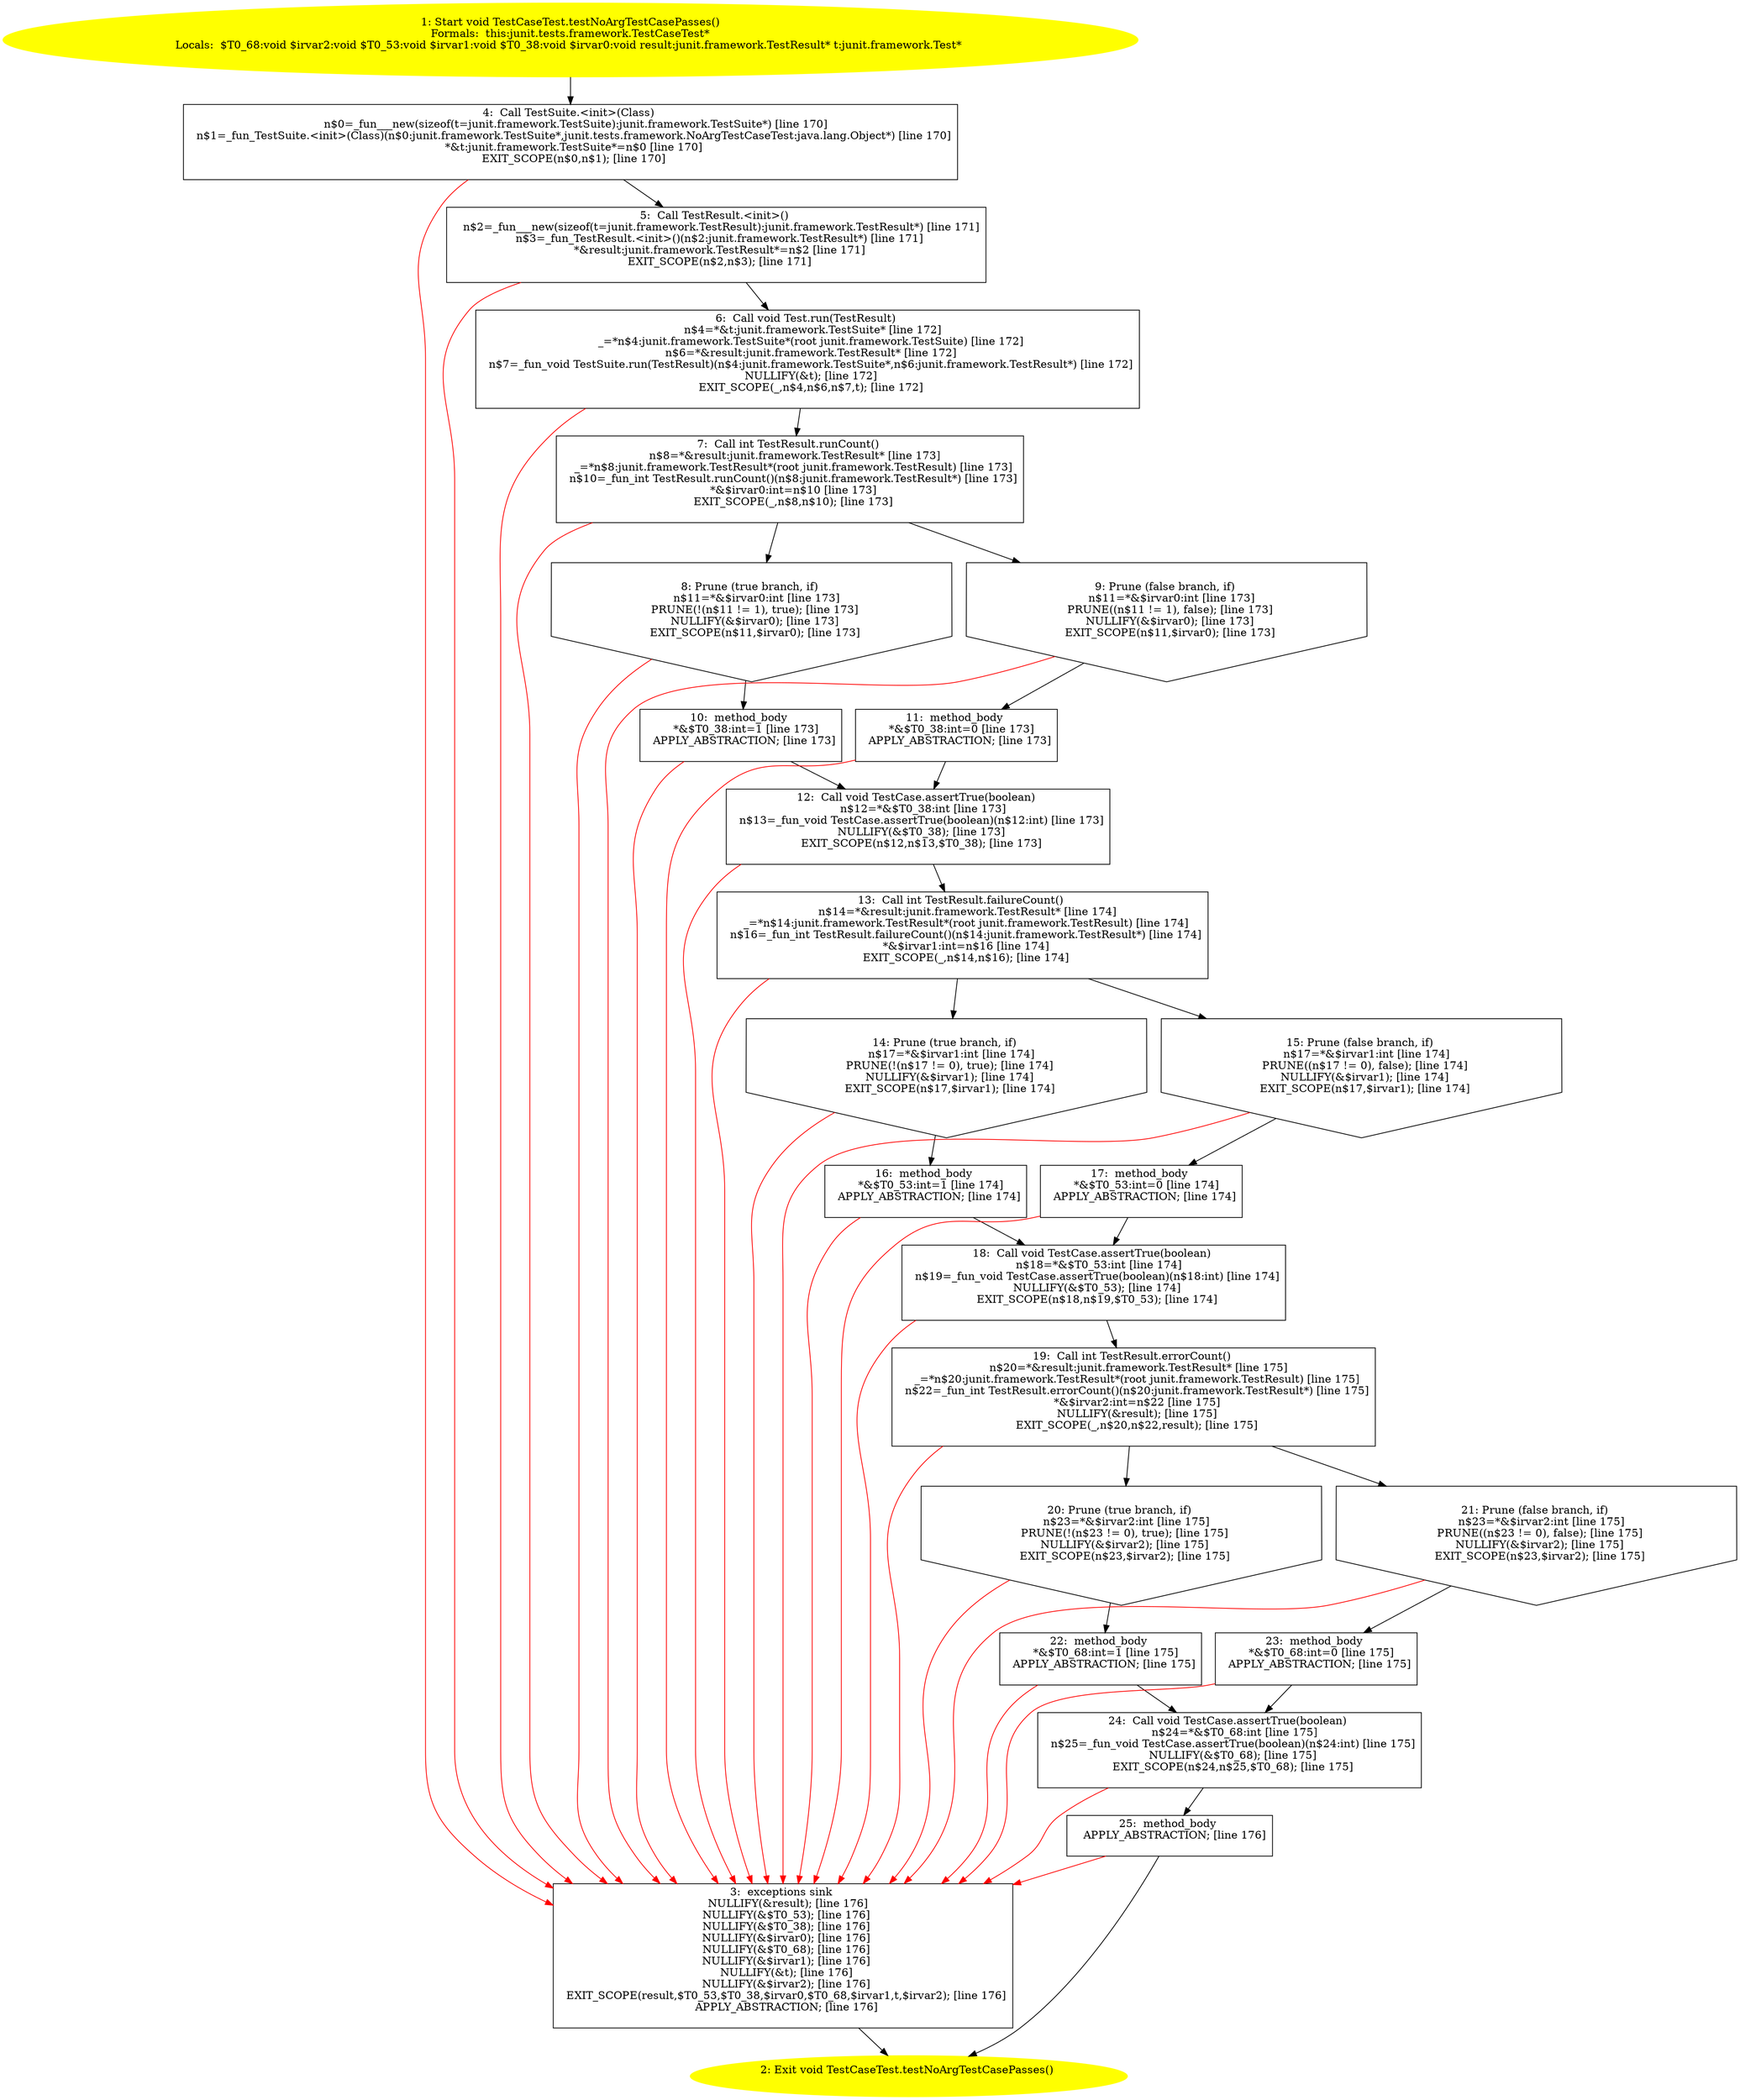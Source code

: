 /* @generated */
digraph cfg {
"junit.tests.framework.TestCaseTest.testNoArgTestCasePasses():void.09bb68b9846db24a417f3a21e494a2c6_1" [label="1: Start void TestCaseTest.testNoArgTestCasePasses()\nFormals:  this:junit.tests.framework.TestCaseTest*\nLocals:  $T0_68:void $irvar2:void $T0_53:void $irvar1:void $T0_38:void $irvar0:void result:junit.framework.TestResult* t:junit.framework.Test* \n  " color=yellow style=filled]
	

	 "junit.tests.framework.TestCaseTest.testNoArgTestCasePasses():void.09bb68b9846db24a417f3a21e494a2c6_1" -> "junit.tests.framework.TestCaseTest.testNoArgTestCasePasses():void.09bb68b9846db24a417f3a21e494a2c6_4" ;
"junit.tests.framework.TestCaseTest.testNoArgTestCasePasses():void.09bb68b9846db24a417f3a21e494a2c6_2" [label="2: Exit void TestCaseTest.testNoArgTestCasePasses() \n  " color=yellow style=filled]
	

"junit.tests.framework.TestCaseTest.testNoArgTestCasePasses():void.09bb68b9846db24a417f3a21e494a2c6_3" [label="3:  exceptions sink \n   NULLIFY(&result); [line 176]\n  NULLIFY(&$T0_53); [line 176]\n  NULLIFY(&$T0_38); [line 176]\n  NULLIFY(&$irvar0); [line 176]\n  NULLIFY(&$T0_68); [line 176]\n  NULLIFY(&$irvar1); [line 176]\n  NULLIFY(&t); [line 176]\n  NULLIFY(&$irvar2); [line 176]\n  EXIT_SCOPE(result,$T0_53,$T0_38,$irvar0,$T0_68,$irvar1,t,$irvar2); [line 176]\n  APPLY_ABSTRACTION; [line 176]\n " shape="box"]
	

	 "junit.tests.framework.TestCaseTest.testNoArgTestCasePasses():void.09bb68b9846db24a417f3a21e494a2c6_3" -> "junit.tests.framework.TestCaseTest.testNoArgTestCasePasses():void.09bb68b9846db24a417f3a21e494a2c6_2" ;
"junit.tests.framework.TestCaseTest.testNoArgTestCasePasses():void.09bb68b9846db24a417f3a21e494a2c6_4" [label="4:  Call TestSuite.<init>(Class) \n   n$0=_fun___new(sizeof(t=junit.framework.TestSuite):junit.framework.TestSuite*) [line 170]\n  n$1=_fun_TestSuite.<init>(Class)(n$0:junit.framework.TestSuite*,junit.tests.framework.NoArgTestCaseTest:java.lang.Object*) [line 170]\n  *&t:junit.framework.TestSuite*=n$0 [line 170]\n  EXIT_SCOPE(n$0,n$1); [line 170]\n " shape="box"]
	

	 "junit.tests.framework.TestCaseTest.testNoArgTestCasePasses():void.09bb68b9846db24a417f3a21e494a2c6_4" -> "junit.tests.framework.TestCaseTest.testNoArgTestCasePasses():void.09bb68b9846db24a417f3a21e494a2c6_5" ;
	 "junit.tests.framework.TestCaseTest.testNoArgTestCasePasses():void.09bb68b9846db24a417f3a21e494a2c6_4" -> "junit.tests.framework.TestCaseTest.testNoArgTestCasePasses():void.09bb68b9846db24a417f3a21e494a2c6_3" [color="red" ];
"junit.tests.framework.TestCaseTest.testNoArgTestCasePasses():void.09bb68b9846db24a417f3a21e494a2c6_5" [label="5:  Call TestResult.<init>() \n   n$2=_fun___new(sizeof(t=junit.framework.TestResult):junit.framework.TestResult*) [line 171]\n  n$3=_fun_TestResult.<init>()(n$2:junit.framework.TestResult*) [line 171]\n  *&result:junit.framework.TestResult*=n$2 [line 171]\n  EXIT_SCOPE(n$2,n$3); [line 171]\n " shape="box"]
	

	 "junit.tests.framework.TestCaseTest.testNoArgTestCasePasses():void.09bb68b9846db24a417f3a21e494a2c6_5" -> "junit.tests.framework.TestCaseTest.testNoArgTestCasePasses():void.09bb68b9846db24a417f3a21e494a2c6_6" ;
	 "junit.tests.framework.TestCaseTest.testNoArgTestCasePasses():void.09bb68b9846db24a417f3a21e494a2c6_5" -> "junit.tests.framework.TestCaseTest.testNoArgTestCasePasses():void.09bb68b9846db24a417f3a21e494a2c6_3" [color="red" ];
"junit.tests.framework.TestCaseTest.testNoArgTestCasePasses():void.09bb68b9846db24a417f3a21e494a2c6_6" [label="6:  Call void Test.run(TestResult) \n   n$4=*&t:junit.framework.TestSuite* [line 172]\n  _=*n$4:junit.framework.TestSuite*(root junit.framework.TestSuite) [line 172]\n  n$6=*&result:junit.framework.TestResult* [line 172]\n  n$7=_fun_void TestSuite.run(TestResult)(n$4:junit.framework.TestSuite*,n$6:junit.framework.TestResult*) [line 172]\n  NULLIFY(&t); [line 172]\n  EXIT_SCOPE(_,n$4,n$6,n$7,t); [line 172]\n " shape="box"]
	

	 "junit.tests.framework.TestCaseTest.testNoArgTestCasePasses():void.09bb68b9846db24a417f3a21e494a2c6_6" -> "junit.tests.framework.TestCaseTest.testNoArgTestCasePasses():void.09bb68b9846db24a417f3a21e494a2c6_7" ;
	 "junit.tests.framework.TestCaseTest.testNoArgTestCasePasses():void.09bb68b9846db24a417f3a21e494a2c6_6" -> "junit.tests.framework.TestCaseTest.testNoArgTestCasePasses():void.09bb68b9846db24a417f3a21e494a2c6_3" [color="red" ];
"junit.tests.framework.TestCaseTest.testNoArgTestCasePasses():void.09bb68b9846db24a417f3a21e494a2c6_7" [label="7:  Call int TestResult.runCount() \n   n$8=*&result:junit.framework.TestResult* [line 173]\n  _=*n$8:junit.framework.TestResult*(root junit.framework.TestResult) [line 173]\n  n$10=_fun_int TestResult.runCount()(n$8:junit.framework.TestResult*) [line 173]\n  *&$irvar0:int=n$10 [line 173]\n  EXIT_SCOPE(_,n$8,n$10); [line 173]\n " shape="box"]
	

	 "junit.tests.framework.TestCaseTest.testNoArgTestCasePasses():void.09bb68b9846db24a417f3a21e494a2c6_7" -> "junit.tests.framework.TestCaseTest.testNoArgTestCasePasses():void.09bb68b9846db24a417f3a21e494a2c6_8" ;
	 "junit.tests.framework.TestCaseTest.testNoArgTestCasePasses():void.09bb68b9846db24a417f3a21e494a2c6_7" -> "junit.tests.framework.TestCaseTest.testNoArgTestCasePasses():void.09bb68b9846db24a417f3a21e494a2c6_9" ;
	 "junit.tests.framework.TestCaseTest.testNoArgTestCasePasses():void.09bb68b9846db24a417f3a21e494a2c6_7" -> "junit.tests.framework.TestCaseTest.testNoArgTestCasePasses():void.09bb68b9846db24a417f3a21e494a2c6_3" [color="red" ];
"junit.tests.framework.TestCaseTest.testNoArgTestCasePasses():void.09bb68b9846db24a417f3a21e494a2c6_8" [label="8: Prune (true branch, if) \n   n$11=*&$irvar0:int [line 173]\n  PRUNE(!(n$11 != 1), true); [line 173]\n  NULLIFY(&$irvar0); [line 173]\n  EXIT_SCOPE(n$11,$irvar0); [line 173]\n " shape="invhouse"]
	

	 "junit.tests.framework.TestCaseTest.testNoArgTestCasePasses():void.09bb68b9846db24a417f3a21e494a2c6_8" -> "junit.tests.framework.TestCaseTest.testNoArgTestCasePasses():void.09bb68b9846db24a417f3a21e494a2c6_10" ;
	 "junit.tests.framework.TestCaseTest.testNoArgTestCasePasses():void.09bb68b9846db24a417f3a21e494a2c6_8" -> "junit.tests.framework.TestCaseTest.testNoArgTestCasePasses():void.09bb68b9846db24a417f3a21e494a2c6_3" [color="red" ];
"junit.tests.framework.TestCaseTest.testNoArgTestCasePasses():void.09bb68b9846db24a417f3a21e494a2c6_9" [label="9: Prune (false branch, if) \n   n$11=*&$irvar0:int [line 173]\n  PRUNE((n$11 != 1), false); [line 173]\n  NULLIFY(&$irvar0); [line 173]\n  EXIT_SCOPE(n$11,$irvar0); [line 173]\n " shape="invhouse"]
	

	 "junit.tests.framework.TestCaseTest.testNoArgTestCasePasses():void.09bb68b9846db24a417f3a21e494a2c6_9" -> "junit.tests.framework.TestCaseTest.testNoArgTestCasePasses():void.09bb68b9846db24a417f3a21e494a2c6_11" ;
	 "junit.tests.framework.TestCaseTest.testNoArgTestCasePasses():void.09bb68b9846db24a417f3a21e494a2c6_9" -> "junit.tests.framework.TestCaseTest.testNoArgTestCasePasses():void.09bb68b9846db24a417f3a21e494a2c6_3" [color="red" ];
"junit.tests.framework.TestCaseTest.testNoArgTestCasePasses():void.09bb68b9846db24a417f3a21e494a2c6_10" [label="10:  method_body \n   *&$T0_38:int=1 [line 173]\n  APPLY_ABSTRACTION; [line 173]\n " shape="box"]
	

	 "junit.tests.framework.TestCaseTest.testNoArgTestCasePasses():void.09bb68b9846db24a417f3a21e494a2c6_10" -> "junit.tests.framework.TestCaseTest.testNoArgTestCasePasses():void.09bb68b9846db24a417f3a21e494a2c6_12" ;
	 "junit.tests.framework.TestCaseTest.testNoArgTestCasePasses():void.09bb68b9846db24a417f3a21e494a2c6_10" -> "junit.tests.framework.TestCaseTest.testNoArgTestCasePasses():void.09bb68b9846db24a417f3a21e494a2c6_3" [color="red" ];
"junit.tests.framework.TestCaseTest.testNoArgTestCasePasses():void.09bb68b9846db24a417f3a21e494a2c6_11" [label="11:  method_body \n   *&$T0_38:int=0 [line 173]\n  APPLY_ABSTRACTION; [line 173]\n " shape="box"]
	

	 "junit.tests.framework.TestCaseTest.testNoArgTestCasePasses():void.09bb68b9846db24a417f3a21e494a2c6_11" -> "junit.tests.framework.TestCaseTest.testNoArgTestCasePasses():void.09bb68b9846db24a417f3a21e494a2c6_12" ;
	 "junit.tests.framework.TestCaseTest.testNoArgTestCasePasses():void.09bb68b9846db24a417f3a21e494a2c6_11" -> "junit.tests.framework.TestCaseTest.testNoArgTestCasePasses():void.09bb68b9846db24a417f3a21e494a2c6_3" [color="red" ];
"junit.tests.framework.TestCaseTest.testNoArgTestCasePasses():void.09bb68b9846db24a417f3a21e494a2c6_12" [label="12:  Call void TestCase.assertTrue(boolean) \n   n$12=*&$T0_38:int [line 173]\n  n$13=_fun_void TestCase.assertTrue(boolean)(n$12:int) [line 173]\n  NULLIFY(&$T0_38); [line 173]\n  EXIT_SCOPE(n$12,n$13,$T0_38); [line 173]\n " shape="box"]
	

	 "junit.tests.framework.TestCaseTest.testNoArgTestCasePasses():void.09bb68b9846db24a417f3a21e494a2c6_12" -> "junit.tests.framework.TestCaseTest.testNoArgTestCasePasses():void.09bb68b9846db24a417f3a21e494a2c6_13" ;
	 "junit.tests.framework.TestCaseTest.testNoArgTestCasePasses():void.09bb68b9846db24a417f3a21e494a2c6_12" -> "junit.tests.framework.TestCaseTest.testNoArgTestCasePasses():void.09bb68b9846db24a417f3a21e494a2c6_3" [color="red" ];
"junit.tests.framework.TestCaseTest.testNoArgTestCasePasses():void.09bb68b9846db24a417f3a21e494a2c6_13" [label="13:  Call int TestResult.failureCount() \n   n$14=*&result:junit.framework.TestResult* [line 174]\n  _=*n$14:junit.framework.TestResult*(root junit.framework.TestResult) [line 174]\n  n$16=_fun_int TestResult.failureCount()(n$14:junit.framework.TestResult*) [line 174]\n  *&$irvar1:int=n$16 [line 174]\n  EXIT_SCOPE(_,n$14,n$16); [line 174]\n " shape="box"]
	

	 "junit.tests.framework.TestCaseTest.testNoArgTestCasePasses():void.09bb68b9846db24a417f3a21e494a2c6_13" -> "junit.tests.framework.TestCaseTest.testNoArgTestCasePasses():void.09bb68b9846db24a417f3a21e494a2c6_14" ;
	 "junit.tests.framework.TestCaseTest.testNoArgTestCasePasses():void.09bb68b9846db24a417f3a21e494a2c6_13" -> "junit.tests.framework.TestCaseTest.testNoArgTestCasePasses():void.09bb68b9846db24a417f3a21e494a2c6_15" ;
	 "junit.tests.framework.TestCaseTest.testNoArgTestCasePasses():void.09bb68b9846db24a417f3a21e494a2c6_13" -> "junit.tests.framework.TestCaseTest.testNoArgTestCasePasses():void.09bb68b9846db24a417f3a21e494a2c6_3" [color="red" ];
"junit.tests.framework.TestCaseTest.testNoArgTestCasePasses():void.09bb68b9846db24a417f3a21e494a2c6_14" [label="14: Prune (true branch, if) \n   n$17=*&$irvar1:int [line 174]\n  PRUNE(!(n$17 != 0), true); [line 174]\n  NULLIFY(&$irvar1); [line 174]\n  EXIT_SCOPE(n$17,$irvar1); [line 174]\n " shape="invhouse"]
	

	 "junit.tests.framework.TestCaseTest.testNoArgTestCasePasses():void.09bb68b9846db24a417f3a21e494a2c6_14" -> "junit.tests.framework.TestCaseTest.testNoArgTestCasePasses():void.09bb68b9846db24a417f3a21e494a2c6_16" ;
	 "junit.tests.framework.TestCaseTest.testNoArgTestCasePasses():void.09bb68b9846db24a417f3a21e494a2c6_14" -> "junit.tests.framework.TestCaseTest.testNoArgTestCasePasses():void.09bb68b9846db24a417f3a21e494a2c6_3" [color="red" ];
"junit.tests.framework.TestCaseTest.testNoArgTestCasePasses():void.09bb68b9846db24a417f3a21e494a2c6_15" [label="15: Prune (false branch, if) \n   n$17=*&$irvar1:int [line 174]\n  PRUNE((n$17 != 0), false); [line 174]\n  NULLIFY(&$irvar1); [line 174]\n  EXIT_SCOPE(n$17,$irvar1); [line 174]\n " shape="invhouse"]
	

	 "junit.tests.framework.TestCaseTest.testNoArgTestCasePasses():void.09bb68b9846db24a417f3a21e494a2c6_15" -> "junit.tests.framework.TestCaseTest.testNoArgTestCasePasses():void.09bb68b9846db24a417f3a21e494a2c6_17" ;
	 "junit.tests.framework.TestCaseTest.testNoArgTestCasePasses():void.09bb68b9846db24a417f3a21e494a2c6_15" -> "junit.tests.framework.TestCaseTest.testNoArgTestCasePasses():void.09bb68b9846db24a417f3a21e494a2c6_3" [color="red" ];
"junit.tests.framework.TestCaseTest.testNoArgTestCasePasses():void.09bb68b9846db24a417f3a21e494a2c6_16" [label="16:  method_body \n   *&$T0_53:int=1 [line 174]\n  APPLY_ABSTRACTION; [line 174]\n " shape="box"]
	

	 "junit.tests.framework.TestCaseTest.testNoArgTestCasePasses():void.09bb68b9846db24a417f3a21e494a2c6_16" -> "junit.tests.framework.TestCaseTest.testNoArgTestCasePasses():void.09bb68b9846db24a417f3a21e494a2c6_18" ;
	 "junit.tests.framework.TestCaseTest.testNoArgTestCasePasses():void.09bb68b9846db24a417f3a21e494a2c6_16" -> "junit.tests.framework.TestCaseTest.testNoArgTestCasePasses():void.09bb68b9846db24a417f3a21e494a2c6_3" [color="red" ];
"junit.tests.framework.TestCaseTest.testNoArgTestCasePasses():void.09bb68b9846db24a417f3a21e494a2c6_17" [label="17:  method_body \n   *&$T0_53:int=0 [line 174]\n  APPLY_ABSTRACTION; [line 174]\n " shape="box"]
	

	 "junit.tests.framework.TestCaseTest.testNoArgTestCasePasses():void.09bb68b9846db24a417f3a21e494a2c6_17" -> "junit.tests.framework.TestCaseTest.testNoArgTestCasePasses():void.09bb68b9846db24a417f3a21e494a2c6_18" ;
	 "junit.tests.framework.TestCaseTest.testNoArgTestCasePasses():void.09bb68b9846db24a417f3a21e494a2c6_17" -> "junit.tests.framework.TestCaseTest.testNoArgTestCasePasses():void.09bb68b9846db24a417f3a21e494a2c6_3" [color="red" ];
"junit.tests.framework.TestCaseTest.testNoArgTestCasePasses():void.09bb68b9846db24a417f3a21e494a2c6_18" [label="18:  Call void TestCase.assertTrue(boolean) \n   n$18=*&$T0_53:int [line 174]\n  n$19=_fun_void TestCase.assertTrue(boolean)(n$18:int) [line 174]\n  NULLIFY(&$T0_53); [line 174]\n  EXIT_SCOPE(n$18,n$19,$T0_53); [line 174]\n " shape="box"]
	

	 "junit.tests.framework.TestCaseTest.testNoArgTestCasePasses():void.09bb68b9846db24a417f3a21e494a2c6_18" -> "junit.tests.framework.TestCaseTest.testNoArgTestCasePasses():void.09bb68b9846db24a417f3a21e494a2c6_19" ;
	 "junit.tests.framework.TestCaseTest.testNoArgTestCasePasses():void.09bb68b9846db24a417f3a21e494a2c6_18" -> "junit.tests.framework.TestCaseTest.testNoArgTestCasePasses():void.09bb68b9846db24a417f3a21e494a2c6_3" [color="red" ];
"junit.tests.framework.TestCaseTest.testNoArgTestCasePasses():void.09bb68b9846db24a417f3a21e494a2c6_19" [label="19:  Call int TestResult.errorCount() \n   n$20=*&result:junit.framework.TestResult* [line 175]\n  _=*n$20:junit.framework.TestResult*(root junit.framework.TestResult) [line 175]\n  n$22=_fun_int TestResult.errorCount()(n$20:junit.framework.TestResult*) [line 175]\n  *&$irvar2:int=n$22 [line 175]\n  NULLIFY(&result); [line 175]\n  EXIT_SCOPE(_,n$20,n$22,result); [line 175]\n " shape="box"]
	

	 "junit.tests.framework.TestCaseTest.testNoArgTestCasePasses():void.09bb68b9846db24a417f3a21e494a2c6_19" -> "junit.tests.framework.TestCaseTest.testNoArgTestCasePasses():void.09bb68b9846db24a417f3a21e494a2c6_20" ;
	 "junit.tests.framework.TestCaseTest.testNoArgTestCasePasses():void.09bb68b9846db24a417f3a21e494a2c6_19" -> "junit.tests.framework.TestCaseTest.testNoArgTestCasePasses():void.09bb68b9846db24a417f3a21e494a2c6_21" ;
	 "junit.tests.framework.TestCaseTest.testNoArgTestCasePasses():void.09bb68b9846db24a417f3a21e494a2c6_19" -> "junit.tests.framework.TestCaseTest.testNoArgTestCasePasses():void.09bb68b9846db24a417f3a21e494a2c6_3" [color="red" ];
"junit.tests.framework.TestCaseTest.testNoArgTestCasePasses():void.09bb68b9846db24a417f3a21e494a2c6_20" [label="20: Prune (true branch, if) \n   n$23=*&$irvar2:int [line 175]\n  PRUNE(!(n$23 != 0), true); [line 175]\n  NULLIFY(&$irvar2); [line 175]\n  EXIT_SCOPE(n$23,$irvar2); [line 175]\n " shape="invhouse"]
	

	 "junit.tests.framework.TestCaseTest.testNoArgTestCasePasses():void.09bb68b9846db24a417f3a21e494a2c6_20" -> "junit.tests.framework.TestCaseTest.testNoArgTestCasePasses():void.09bb68b9846db24a417f3a21e494a2c6_22" ;
	 "junit.tests.framework.TestCaseTest.testNoArgTestCasePasses():void.09bb68b9846db24a417f3a21e494a2c6_20" -> "junit.tests.framework.TestCaseTest.testNoArgTestCasePasses():void.09bb68b9846db24a417f3a21e494a2c6_3" [color="red" ];
"junit.tests.framework.TestCaseTest.testNoArgTestCasePasses():void.09bb68b9846db24a417f3a21e494a2c6_21" [label="21: Prune (false branch, if) \n   n$23=*&$irvar2:int [line 175]\n  PRUNE((n$23 != 0), false); [line 175]\n  NULLIFY(&$irvar2); [line 175]\n  EXIT_SCOPE(n$23,$irvar2); [line 175]\n " shape="invhouse"]
	

	 "junit.tests.framework.TestCaseTest.testNoArgTestCasePasses():void.09bb68b9846db24a417f3a21e494a2c6_21" -> "junit.tests.framework.TestCaseTest.testNoArgTestCasePasses():void.09bb68b9846db24a417f3a21e494a2c6_23" ;
	 "junit.tests.framework.TestCaseTest.testNoArgTestCasePasses():void.09bb68b9846db24a417f3a21e494a2c6_21" -> "junit.tests.framework.TestCaseTest.testNoArgTestCasePasses():void.09bb68b9846db24a417f3a21e494a2c6_3" [color="red" ];
"junit.tests.framework.TestCaseTest.testNoArgTestCasePasses():void.09bb68b9846db24a417f3a21e494a2c6_22" [label="22:  method_body \n   *&$T0_68:int=1 [line 175]\n  APPLY_ABSTRACTION; [line 175]\n " shape="box"]
	

	 "junit.tests.framework.TestCaseTest.testNoArgTestCasePasses():void.09bb68b9846db24a417f3a21e494a2c6_22" -> "junit.tests.framework.TestCaseTest.testNoArgTestCasePasses():void.09bb68b9846db24a417f3a21e494a2c6_24" ;
	 "junit.tests.framework.TestCaseTest.testNoArgTestCasePasses():void.09bb68b9846db24a417f3a21e494a2c6_22" -> "junit.tests.framework.TestCaseTest.testNoArgTestCasePasses():void.09bb68b9846db24a417f3a21e494a2c6_3" [color="red" ];
"junit.tests.framework.TestCaseTest.testNoArgTestCasePasses():void.09bb68b9846db24a417f3a21e494a2c6_23" [label="23:  method_body \n   *&$T0_68:int=0 [line 175]\n  APPLY_ABSTRACTION; [line 175]\n " shape="box"]
	

	 "junit.tests.framework.TestCaseTest.testNoArgTestCasePasses():void.09bb68b9846db24a417f3a21e494a2c6_23" -> "junit.tests.framework.TestCaseTest.testNoArgTestCasePasses():void.09bb68b9846db24a417f3a21e494a2c6_24" ;
	 "junit.tests.framework.TestCaseTest.testNoArgTestCasePasses():void.09bb68b9846db24a417f3a21e494a2c6_23" -> "junit.tests.framework.TestCaseTest.testNoArgTestCasePasses():void.09bb68b9846db24a417f3a21e494a2c6_3" [color="red" ];
"junit.tests.framework.TestCaseTest.testNoArgTestCasePasses():void.09bb68b9846db24a417f3a21e494a2c6_24" [label="24:  Call void TestCase.assertTrue(boolean) \n   n$24=*&$T0_68:int [line 175]\n  n$25=_fun_void TestCase.assertTrue(boolean)(n$24:int) [line 175]\n  NULLIFY(&$T0_68); [line 175]\n  EXIT_SCOPE(n$24,n$25,$T0_68); [line 175]\n " shape="box"]
	

	 "junit.tests.framework.TestCaseTest.testNoArgTestCasePasses():void.09bb68b9846db24a417f3a21e494a2c6_24" -> "junit.tests.framework.TestCaseTest.testNoArgTestCasePasses():void.09bb68b9846db24a417f3a21e494a2c6_25" ;
	 "junit.tests.framework.TestCaseTest.testNoArgTestCasePasses():void.09bb68b9846db24a417f3a21e494a2c6_24" -> "junit.tests.framework.TestCaseTest.testNoArgTestCasePasses():void.09bb68b9846db24a417f3a21e494a2c6_3" [color="red" ];
"junit.tests.framework.TestCaseTest.testNoArgTestCasePasses():void.09bb68b9846db24a417f3a21e494a2c6_25" [label="25:  method_body \n   APPLY_ABSTRACTION; [line 176]\n " shape="box"]
	

	 "junit.tests.framework.TestCaseTest.testNoArgTestCasePasses():void.09bb68b9846db24a417f3a21e494a2c6_25" -> "junit.tests.framework.TestCaseTest.testNoArgTestCasePasses():void.09bb68b9846db24a417f3a21e494a2c6_2" ;
	 "junit.tests.framework.TestCaseTest.testNoArgTestCasePasses():void.09bb68b9846db24a417f3a21e494a2c6_25" -> "junit.tests.framework.TestCaseTest.testNoArgTestCasePasses():void.09bb68b9846db24a417f3a21e494a2c6_3" [color="red" ];
}
